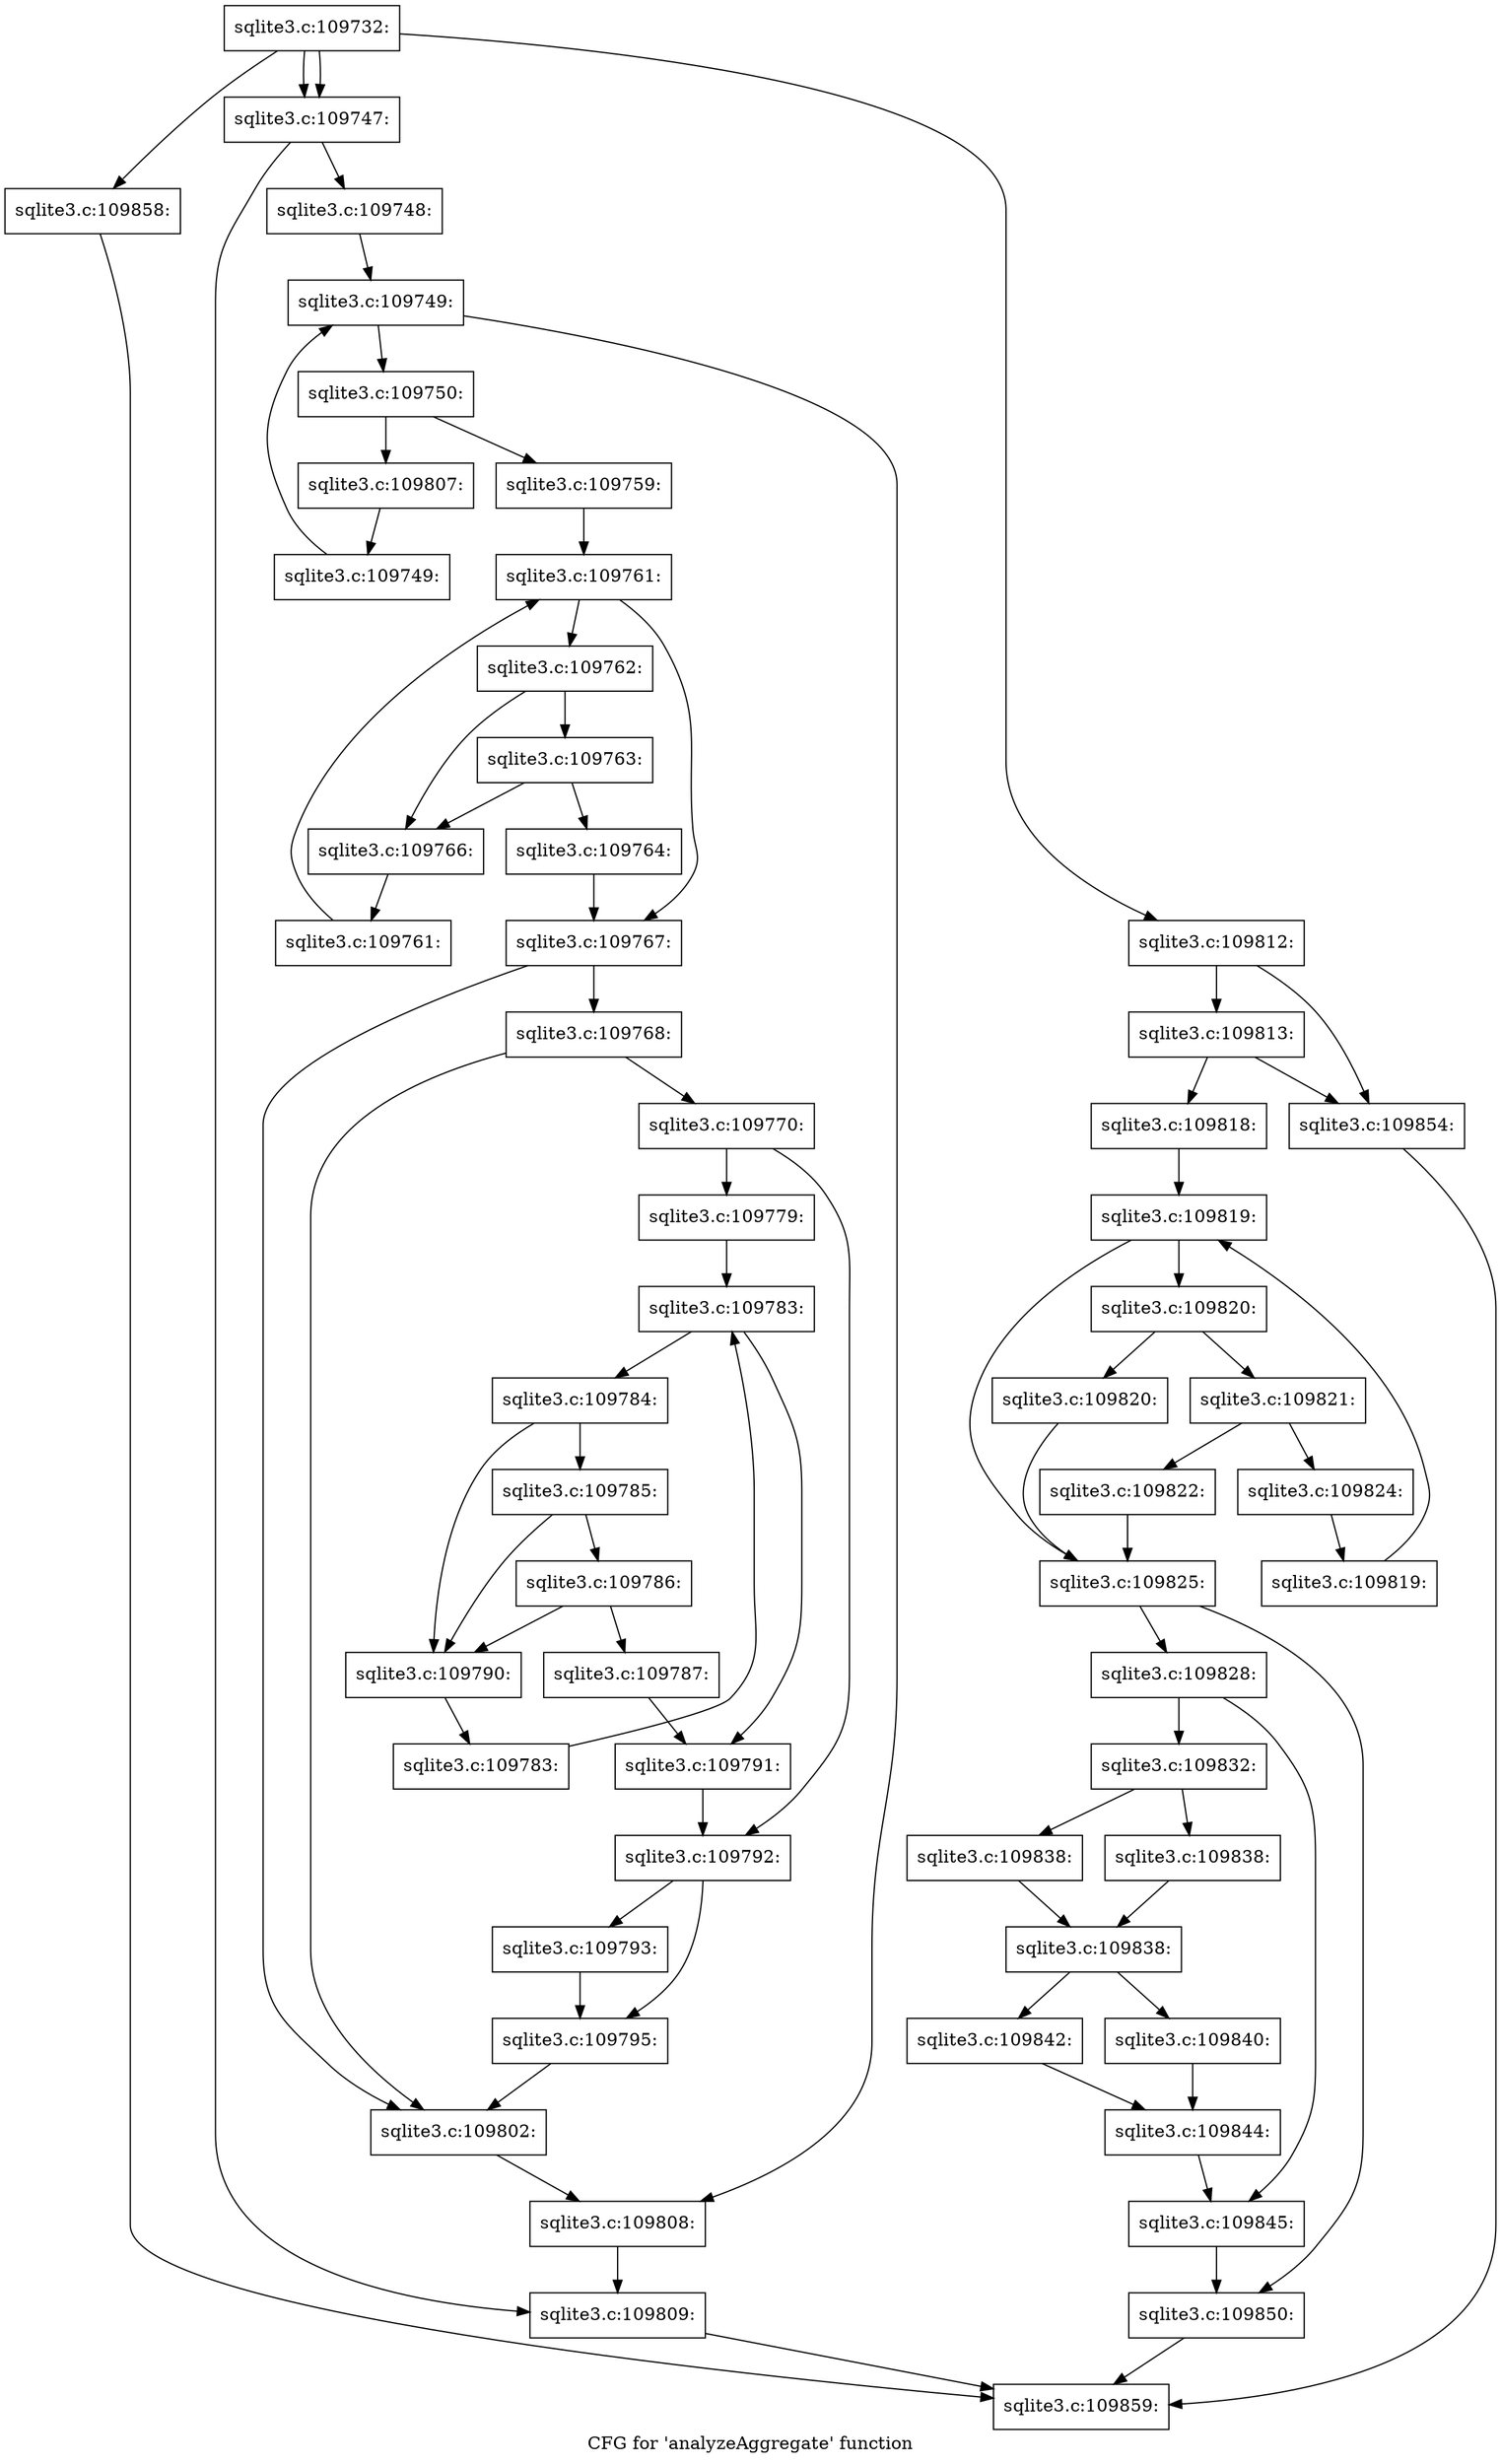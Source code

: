 digraph "CFG for 'analyzeAggregate' function" {
	label="CFG for 'analyzeAggregate' function";

	Node0x55c0f5f150d0 [shape=record,label="{sqlite3.c:109732:}"];
	Node0x55c0f5f150d0 -> Node0x55c0f9c10290;
	Node0x55c0f5f150d0 -> Node0x55c0f9c10930;
	Node0x55c0f5f150d0 -> Node0x55c0f9c10930;
	Node0x55c0f5f150d0 -> Node0x55c0f9c1d920;
	Node0x55c0f9c10930 [shape=record,label="{sqlite3.c:109747:}"];
	Node0x55c0f9c10930 -> Node0x55c0f9c10a90;
	Node0x55c0f9c10930 -> Node0x55c0f9c10ae0;
	Node0x55c0f9c10a90 [shape=record,label="{sqlite3.c:109748:}"];
	Node0x55c0f9c10a90 -> Node0x55c0f9c11530;
	Node0x55c0f9c11530 [shape=record,label="{sqlite3.c:109749:}"];
	Node0x55c0f9c11530 -> Node0x55c0f9c11750;
	Node0x55c0f9c11530 -> Node0x55c0f9c11380;
	Node0x55c0f9c11750 [shape=record,label="{sqlite3.c:109750:}"];
	Node0x55c0f9c11750 -> Node0x55c0f9c11fe0;
	Node0x55c0f9c11750 -> Node0x55c0f9c12030;
	Node0x55c0f9c11fe0 [shape=record,label="{sqlite3.c:109759:}"];
	Node0x55c0f9c11fe0 -> Node0x55c0f9c12e20;
	Node0x55c0f9c12e20 [shape=record,label="{sqlite3.c:109761:}"];
	Node0x55c0f9c12e20 -> Node0x55c0f9c13040;
	Node0x55c0f9c12e20 -> Node0x55c0f9c12c70;
	Node0x55c0f9c13040 [shape=record,label="{sqlite3.c:109762:}"];
	Node0x55c0f9c13040 -> Node0x55c0f9c136c0;
	Node0x55c0f9c13040 -> Node0x55c0f9c13670;
	Node0x55c0f9c136c0 [shape=record,label="{sqlite3.c:109763:}"];
	Node0x55c0f9c136c0 -> Node0x55c0f9c13620;
	Node0x55c0f9c136c0 -> Node0x55c0f9c13670;
	Node0x55c0f9c13620 [shape=record,label="{sqlite3.c:109764:}"];
	Node0x55c0f9c13620 -> Node0x55c0f9c12c70;
	Node0x55c0f9c13670 [shape=record,label="{sqlite3.c:109766:}"];
	Node0x55c0f9c13670 -> Node0x55c0f9c12fb0;
	Node0x55c0f9c12fb0 [shape=record,label="{sqlite3.c:109761:}"];
	Node0x55c0f9c12fb0 -> Node0x55c0f9c12e20;
	Node0x55c0f9c12c70 [shape=record,label="{sqlite3.c:109767:}"];
	Node0x55c0f9c12c70 -> Node0x55c0f9c14c40;
	Node0x55c0f9c12c70 -> Node0x55c0f9c14bf0;
	Node0x55c0f9c14c40 [shape=record,label="{sqlite3.c:109768:}"];
	Node0x55c0f9c14c40 -> Node0x55c0f9c14ba0;
	Node0x55c0f9c14c40 -> Node0x55c0f9c14bf0;
	Node0x55c0f9c14ba0 [shape=record,label="{sqlite3.c:109770:}"];
	Node0x55c0f9c14ba0 -> Node0x55c0f5f15030;
	Node0x55c0f9c14ba0 -> Node0x55c0f9c15840;
	Node0x55c0f5f15030 [shape=record,label="{sqlite3.c:109779:}"];
	Node0x55c0f5f15030 -> Node0x55c0f9c190b0;
	Node0x55c0f9c190b0 [shape=record,label="{sqlite3.c:109783:}"];
	Node0x55c0f9c190b0 -> Node0x55c0f9c192d0;
	Node0x55c0f9c190b0 -> Node0x55c0f9c18f00;
	Node0x55c0f9c192d0 [shape=record,label="{sqlite3.c:109784:}"];
	Node0x55c0f9c192d0 -> Node0x55c0f9c19d80;
	Node0x55c0f9c192d0 -> Node0x55c0f9c19cb0;
	Node0x55c0f9c19d80 [shape=record,label="{sqlite3.c:109785:}"];
	Node0x55c0f9c19d80 -> Node0x55c0f9c19d00;
	Node0x55c0f9c19d80 -> Node0x55c0f9c19cb0;
	Node0x55c0f9c19d00 [shape=record,label="{sqlite3.c:109786:}"];
	Node0x55c0f9c19d00 -> Node0x55c0f9c19c60;
	Node0x55c0f9c19d00 -> Node0x55c0f9c19cb0;
	Node0x55c0f9c19c60 [shape=record,label="{sqlite3.c:109787:}"];
	Node0x55c0f9c19c60 -> Node0x55c0f9c18f00;
	Node0x55c0f9c19cb0 [shape=record,label="{sqlite3.c:109790:}"];
	Node0x55c0f9c19cb0 -> Node0x55c0f9c19240;
	Node0x55c0f9c19240 [shape=record,label="{sqlite3.c:109783:}"];
	Node0x55c0f9c19240 -> Node0x55c0f9c190b0;
	Node0x55c0f9c18f00 [shape=record,label="{sqlite3.c:109791:}"];
	Node0x55c0f9c18f00 -> Node0x55c0f9c15840;
	Node0x55c0f9c15840 [shape=record,label="{sqlite3.c:109792:}"];
	Node0x55c0f9c15840 -> Node0x55c0f9c1b9d0;
	Node0x55c0f9c15840 -> Node0x55c0f9c1ba20;
	Node0x55c0f9c1b9d0 [shape=record,label="{sqlite3.c:109793:}"];
	Node0x55c0f9c1b9d0 -> Node0x55c0f9c1ba20;
	Node0x55c0f9c1ba20 [shape=record,label="{sqlite3.c:109795:}"];
	Node0x55c0f9c1ba20 -> Node0x55c0f9c14bf0;
	Node0x55c0f9c14bf0 [shape=record,label="{sqlite3.c:109802:}"];
	Node0x55c0f9c14bf0 -> Node0x55c0f9c11380;
	Node0x55c0f9c12030 [shape=record,label="{sqlite3.c:109807:}"];
	Node0x55c0f9c12030 -> Node0x55c0f9c116c0;
	Node0x55c0f9c116c0 [shape=record,label="{sqlite3.c:109749:}"];
	Node0x55c0f9c116c0 -> Node0x55c0f9c11530;
	Node0x55c0f9c11380 [shape=record,label="{sqlite3.c:109808:}"];
	Node0x55c0f9c11380 -> Node0x55c0f9c10ae0;
	Node0x55c0f9c10ae0 [shape=record,label="{sqlite3.c:109809:}"];
	Node0x55c0f9c10ae0 -> Node0x55c0f9c0d4b0;
	Node0x55c0f9c1d920 [shape=record,label="{sqlite3.c:109812:}"];
	Node0x55c0f9c1d920 -> Node0x55c0f9c1db70;
	Node0x55c0f9c1d920 -> Node0x55c0f9c1db20;
	Node0x55c0f9c1db70 [shape=record,label="{sqlite3.c:109813:}"];
	Node0x55c0f9c1db70 -> Node0x55c0f9c1da80;
	Node0x55c0f9c1db70 -> Node0x55c0f9c1db20;
	Node0x55c0f9c1da80 [shape=record,label="{sqlite3.c:109818:}"];
	Node0x55c0f9c1da80 -> Node0x55c0f9c1ee60;
	Node0x55c0f9c1ee60 [shape=record,label="{sqlite3.c:109819:}"];
	Node0x55c0f9c1ee60 -> Node0x55c0f9c1f080;
	Node0x55c0f9c1ee60 -> Node0x55c0f9c1ecb0;
	Node0x55c0f9c1f080 [shape=record,label="{sqlite3.c:109820:}"];
	Node0x55c0f9c1f080 -> Node0x55c0f9c1f660;
	Node0x55c0f9c1f080 -> Node0x55c0f9c1f6b0;
	Node0x55c0f9c1f660 [shape=record,label="{sqlite3.c:109820:}"];
	Node0x55c0f9c1f660 -> Node0x55c0f9c1ecb0;
	Node0x55c0f9c1f6b0 [shape=record,label="{sqlite3.c:109821:}"];
	Node0x55c0f9c1f6b0 -> Node0x55c0f9c1fc10;
	Node0x55c0f9c1f6b0 -> Node0x55c0f9c1fc60;
	Node0x55c0f9c1fc10 [shape=record,label="{sqlite3.c:109822:}"];
	Node0x55c0f9c1fc10 -> Node0x55c0f9c1ecb0;
	Node0x55c0f9c1fc60 [shape=record,label="{sqlite3.c:109824:}"];
	Node0x55c0f9c1fc60 -> Node0x55c0f9c1eff0;
	Node0x55c0f9c1eff0 [shape=record,label="{sqlite3.c:109819:}"];
	Node0x55c0f9c1eff0 -> Node0x55c0f9c1ee60;
	Node0x55c0f9c1ecb0 [shape=record,label="{sqlite3.c:109825:}"];
	Node0x55c0f9c1ecb0 -> Node0x55c0f9c20ac0;
	Node0x55c0f9c1ecb0 -> Node0x55c0f9c20b10;
	Node0x55c0f9c20ac0 [shape=record,label="{sqlite3.c:109828:}"];
	Node0x55c0f9c20ac0 -> Node0x55c0f5f15080;
	Node0x55c0f9c20ac0 -> Node0x55c0f9c21d10;
	Node0x55c0f5f15080 [shape=record,label="{sqlite3.c:109832:}"];
	Node0x55c0f5f15080 -> Node0x55c0f9c23220;
	Node0x55c0f5f15080 -> Node0x55c0f9c23270;
	Node0x55c0f9c23220 [shape=record,label="{sqlite3.c:109838:}"];
	Node0x55c0f9c23220 -> Node0x55c0f9c232c0;
	Node0x55c0f9c23270 [shape=record,label="{sqlite3.c:109838:}"];
	Node0x55c0f9c23270 -> Node0x55c0f9c232c0;
	Node0x55c0f9c232c0 [shape=record,label="{sqlite3.c:109838:}"];
	Node0x55c0f9c232c0 -> Node0x55c0f9c23d50;
	Node0x55c0f9c232c0 -> Node0x55c0f9c24080;
	Node0x55c0f9c23d50 [shape=record,label="{sqlite3.c:109840:}"];
	Node0x55c0f9c23d50 -> Node0x55c0f9c24030;
	Node0x55c0f9c24080 [shape=record,label="{sqlite3.c:109842:}"];
	Node0x55c0f9c24080 -> Node0x55c0f9c24030;
	Node0x55c0f9c24030 [shape=record,label="{sqlite3.c:109844:}"];
	Node0x55c0f9c24030 -> Node0x55c0f9c21d10;
	Node0x55c0f9c21d10 [shape=record,label="{sqlite3.c:109845:}"];
	Node0x55c0f9c21d10 -> Node0x55c0f9c20b10;
	Node0x55c0f9c20b10 [shape=record,label="{sqlite3.c:109850:}"];
	Node0x55c0f9c20b10 -> Node0x55c0f9c0d4b0;
	Node0x55c0f9c1db20 [shape=record,label="{sqlite3.c:109854:}"];
	Node0x55c0f9c1db20 -> Node0x55c0f9c0d4b0;
	Node0x55c0f9c10290 [shape=record,label="{sqlite3.c:109858:}"];
	Node0x55c0f9c10290 -> Node0x55c0f9c0d4b0;
	Node0x55c0f9c0d4b0 [shape=record,label="{sqlite3.c:109859:}"];
}
